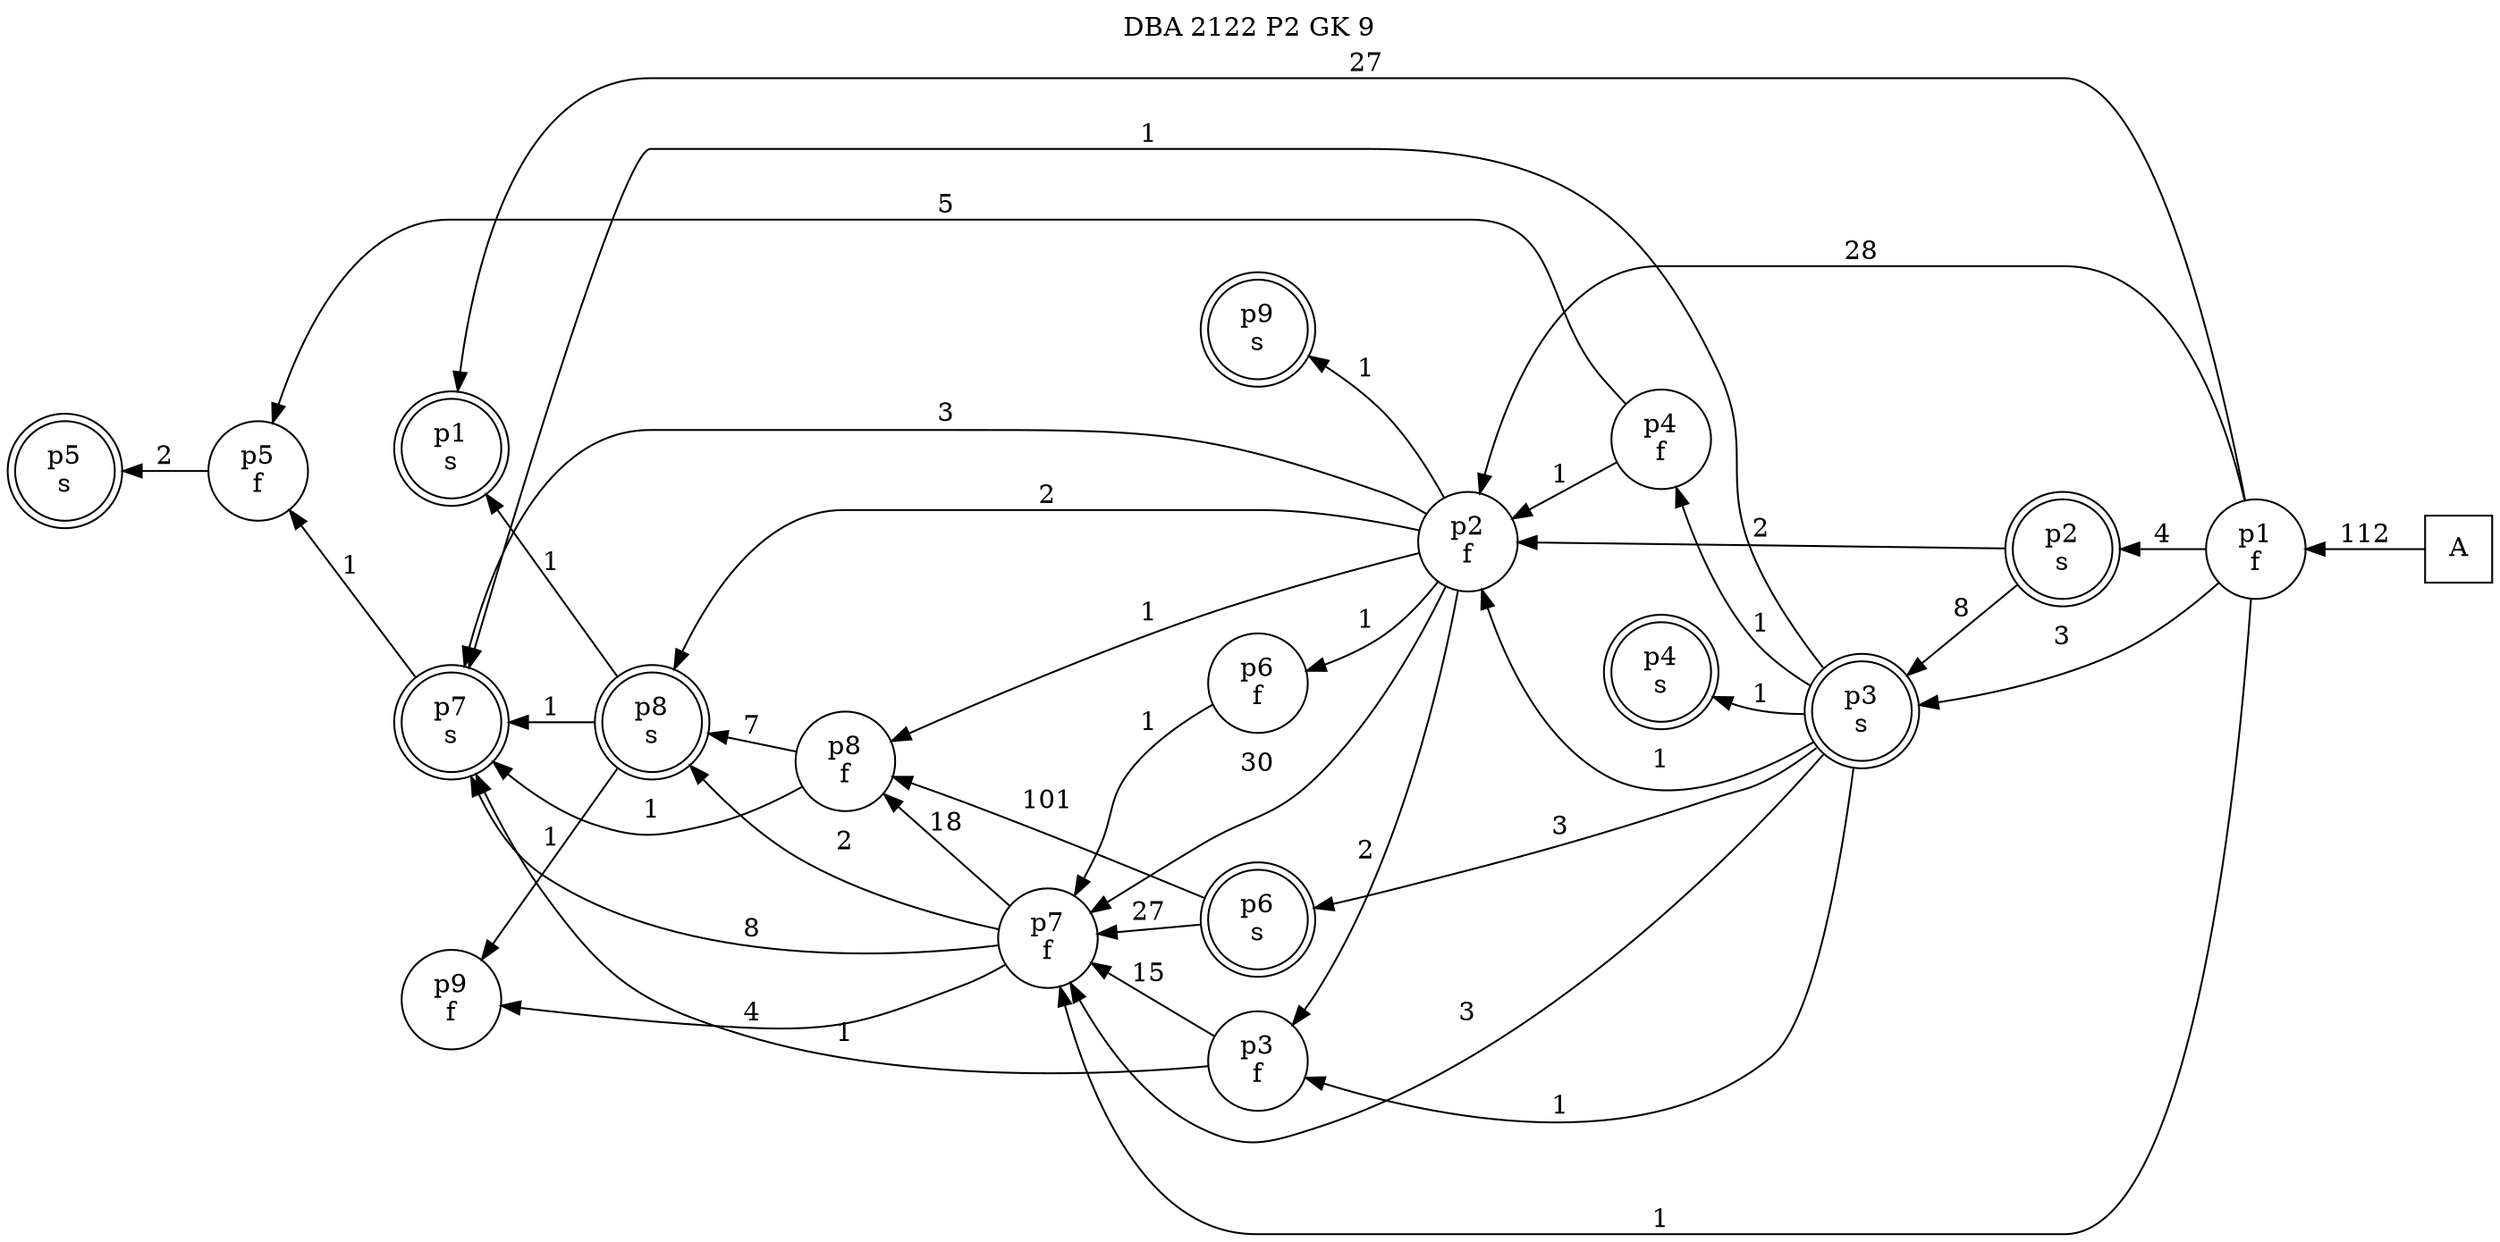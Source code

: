 digraph DBA_2122_P2_GK_9_GOOD {
labelloc="tl"
label= " DBA 2122 P2 GK 9 "
rankdir="RL";
"A" [shape="square" label="A"]
"p1_f" [shape="circle" label="p1
f"]
"p1_s" [shape="doublecircle" label="p1
s"]
"p2_f" [shape="circle" label="p2
f"]
"p2_s" [shape="doublecircle" label="p2
s"]
"p3_f" [shape="circle" label="p3
f"]
"p3_s" [shape="doublecircle" label="p3
s"]
"p4_f" [shape="circle" label="p4
f"]
"p5_f" [shape="circle" label="p5
f"]
"p5_s" [shape="doublecircle" label="p5
s"]
"p6_s" [shape="doublecircle" label="p6
s"]
"p7_f" [shape="circle" label="p7
f"]
"p7_s" [shape="doublecircle" label="p7
s"]
"p8_f" [shape="circle" label="p8
f"]
"p8_s" [shape="doublecircle" label="p8
s"]
"p6_f" [shape="circle" label="p6
f"]
"p9_f" [shape="circle" label="p9
f"]
"p9_s" [shape="doublecircle" label="p9
s"]
"p4_s" [shape="doublecircle" label="p4
s"]
"A" -> "p1_f" [ label=112]
"p1_f" -> "p1_s" [ label=27]
"p1_f" -> "p2_f" [ label=28]
"p1_f" -> "p2_s" [ label=4]
"p1_f" -> "p3_s" [ label=3]
"p1_f" -> "p7_f" [ label=1]
"p2_f" -> "p3_f" [ label=2]
"p2_f" -> "p7_f" [ label=30]
"p2_f" -> "p7_s" [ label=3]
"p2_f" -> "p8_f" [ label=1]
"p2_f" -> "p8_s" [ label=2]
"p2_f" -> "p6_f" [ label=1]
"p2_f" -> "p9_s" [ label=1]
"p2_s" -> "p2_f" [ label=2]
"p2_s" -> "p3_s" [ label=8]
"p3_f" -> "p7_f" [ label=15]
"p3_f" -> "p7_s" [ label=1]
"p3_s" -> "p2_f" [ label=1]
"p3_s" -> "p3_f" [ label=1]
"p3_s" -> "p4_f" [ label=1]
"p3_s" -> "p6_s" [ label=3]
"p3_s" -> "p7_f" [ label=3]
"p3_s" -> "p7_s" [ label=1]
"p3_s" -> "p4_s" [ label=1]
"p4_f" -> "p2_f" [ label=1]
"p4_f" -> "p5_f" [ label=5]
"p5_f" -> "p5_s" [ label=2]
"p6_s" -> "p7_f" [ label=27]
"p6_s" -> "p8_f" [ label=101]
"p7_f" -> "p7_s" [ label=8]
"p7_f" -> "p8_f" [ label=18]
"p7_f" -> "p8_s" [ label=2]
"p7_f" -> "p9_f" [ label=4]
"p7_s" -> "p5_f" [ label=1]
"p8_f" -> "p7_s" [ label=1]
"p8_f" -> "p8_s" [ label=7]
"p8_s" -> "p1_s" [ label=1]
"p8_s" -> "p7_s" [ label=1]
"p8_s" -> "p9_f" [ label=1]
"p6_f" -> "p7_f" [ label=1]
}
